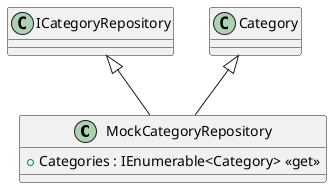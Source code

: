 @startuml
class MockCategoryRepository {
    + Categories : IEnumerable<Category> <<get>>
}
ICategoryRepository <|-- MockCategoryRepository
Category <|-- MockCategoryRepository
@enduml
